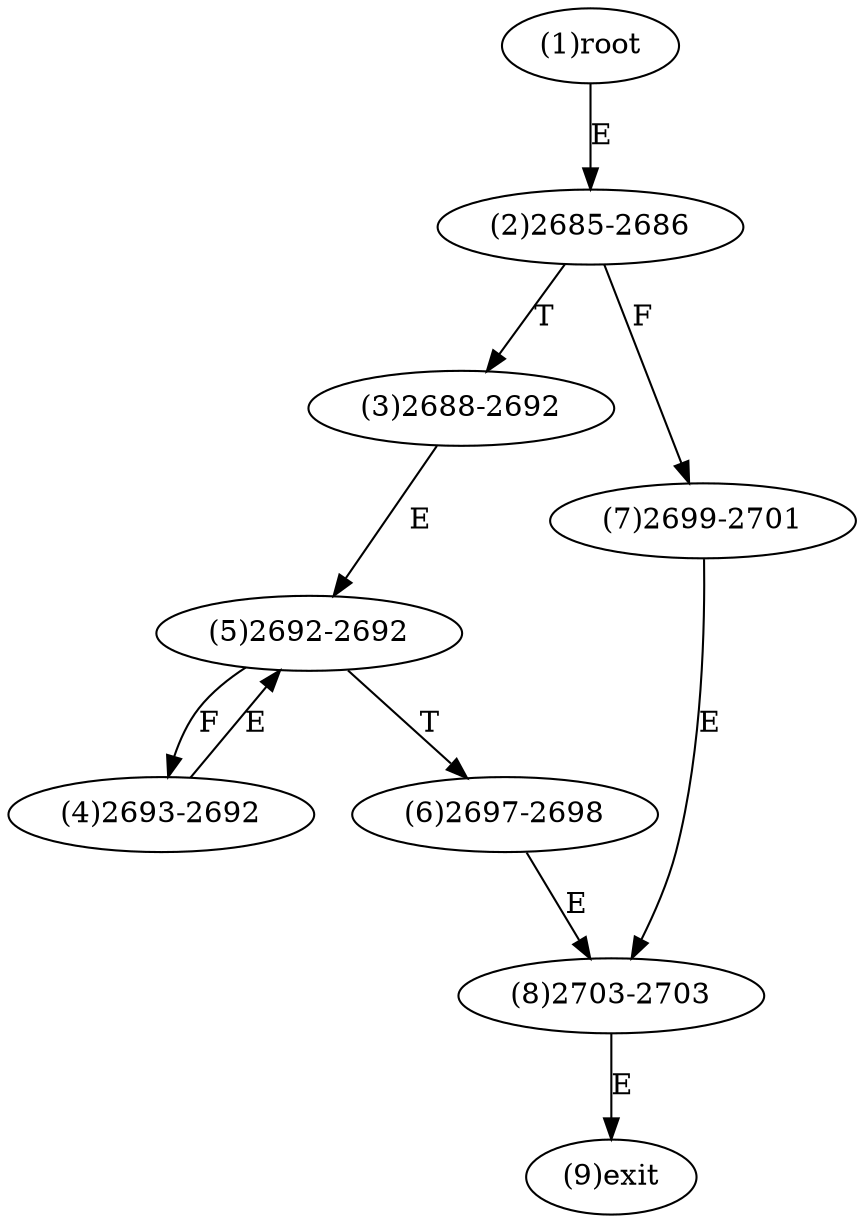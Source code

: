digraph "" { 
1[ label="(1)root"];
2[ label="(2)2685-2686"];
3[ label="(3)2688-2692"];
4[ label="(4)2693-2692"];
5[ label="(5)2692-2692"];
6[ label="(6)2697-2698"];
7[ label="(7)2699-2701"];
8[ label="(8)2703-2703"];
9[ label="(9)exit"];
1->2[ label="E"];
2->7[ label="F"];
2->3[ label="T"];
3->5[ label="E"];
4->5[ label="E"];
5->4[ label="F"];
5->6[ label="T"];
6->8[ label="E"];
7->8[ label="E"];
8->9[ label="E"];
}